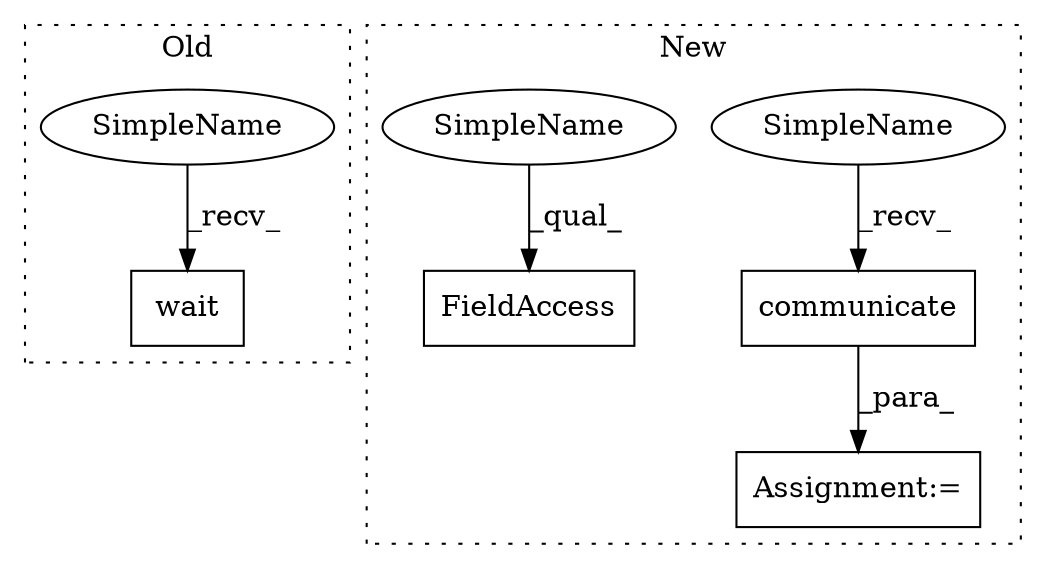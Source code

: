 digraph G {
subgraph cluster0 {
1 [label="wait" a="32" s="3328" l="6" shape="box"];
5 [label="SimpleName" a="42" s="3323" l="4" shape="ellipse"];
label = "Old";
style="dotted";
}
subgraph cluster1 {
2 [label="communicate" a="32" s="3568" l="13" shape="box"];
3 [label="Assignment:=" a="7" s="3561" l="2" shape="box"];
4 [label="FieldAccess" a="22" s="3664" l="15" shape="box"];
6 [label="SimpleName" a="42" s="3563" l="4" shape="ellipse"];
7 [label="SimpleName" a="42" s="3664" l="4" shape="ellipse"];
label = "New";
style="dotted";
}
2 -> 3 [label="_para_"];
5 -> 1 [label="_recv_"];
6 -> 2 [label="_recv_"];
7 -> 4 [label="_qual_"];
}